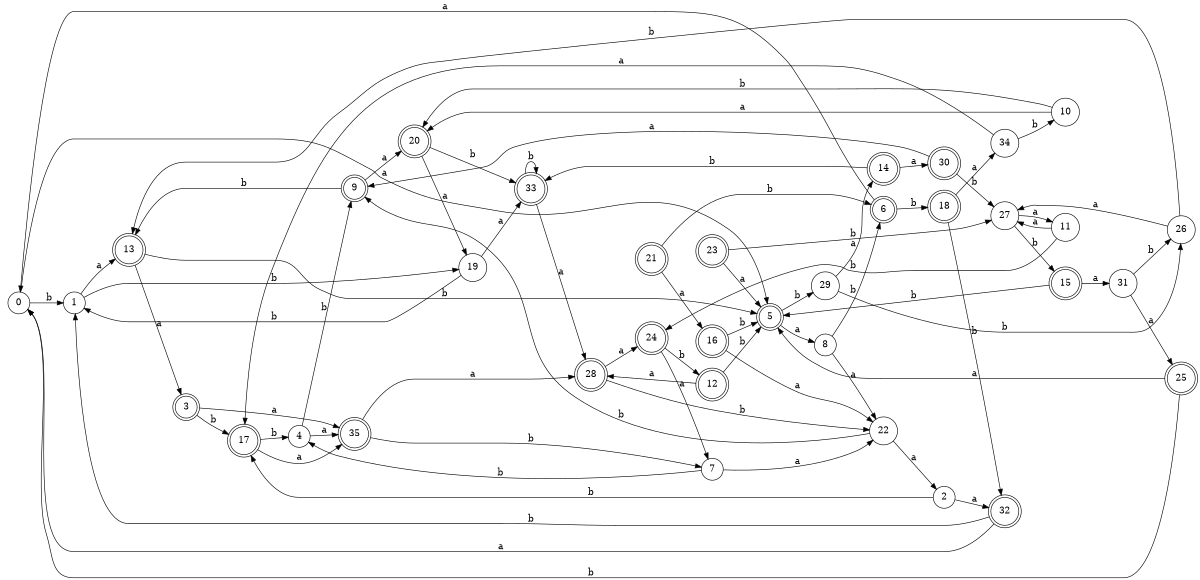 digraph n29_4 {
__start0 [label="" shape="none"];

rankdir=LR;
size="8,5";

s0 [style="filled", color="black", fillcolor="white" shape="circle", label="0"];
s1 [style="filled", color="black", fillcolor="white" shape="circle", label="1"];
s2 [style="filled", color="black", fillcolor="white" shape="circle", label="2"];
s3 [style="rounded,filled", color="black", fillcolor="white" shape="doublecircle", label="3"];
s4 [style="filled", color="black", fillcolor="white" shape="circle", label="4"];
s5 [style="rounded,filled", color="black", fillcolor="white" shape="doublecircle", label="5"];
s6 [style="rounded,filled", color="black", fillcolor="white" shape="doublecircle", label="6"];
s7 [style="filled", color="black", fillcolor="white" shape="circle", label="7"];
s8 [style="filled", color="black", fillcolor="white" shape="circle", label="8"];
s9 [style="rounded,filled", color="black", fillcolor="white" shape="doublecircle", label="9"];
s10 [style="filled", color="black", fillcolor="white" shape="circle", label="10"];
s11 [style="filled", color="black", fillcolor="white" shape="circle", label="11"];
s12 [style="rounded,filled", color="black", fillcolor="white" shape="doublecircle", label="12"];
s13 [style="rounded,filled", color="black", fillcolor="white" shape="doublecircle", label="13"];
s14 [style="rounded,filled", color="black", fillcolor="white" shape="doublecircle", label="14"];
s15 [style="rounded,filled", color="black", fillcolor="white" shape="doublecircle", label="15"];
s16 [style="rounded,filled", color="black", fillcolor="white" shape="doublecircle", label="16"];
s17 [style="rounded,filled", color="black", fillcolor="white" shape="doublecircle", label="17"];
s18 [style="rounded,filled", color="black", fillcolor="white" shape="doublecircle", label="18"];
s19 [style="filled", color="black", fillcolor="white" shape="circle", label="19"];
s20 [style="rounded,filled", color="black", fillcolor="white" shape="doublecircle", label="20"];
s21 [style="rounded,filled", color="black", fillcolor="white" shape="doublecircle", label="21"];
s22 [style="filled", color="black", fillcolor="white" shape="circle", label="22"];
s23 [style="rounded,filled", color="black", fillcolor="white" shape="doublecircle", label="23"];
s24 [style="rounded,filled", color="black", fillcolor="white" shape="doublecircle", label="24"];
s25 [style="rounded,filled", color="black", fillcolor="white" shape="doublecircle", label="25"];
s26 [style="filled", color="black", fillcolor="white" shape="circle", label="26"];
s27 [style="filled", color="black", fillcolor="white" shape="circle", label="27"];
s28 [style="rounded,filled", color="black", fillcolor="white" shape="doublecircle", label="28"];
s29 [style="filled", color="black", fillcolor="white" shape="circle", label="29"];
s30 [style="rounded,filled", color="black", fillcolor="white" shape="doublecircle", label="30"];
s31 [style="filled", color="black", fillcolor="white" shape="circle", label="31"];
s32 [style="rounded,filled", color="black", fillcolor="white" shape="doublecircle", label="32"];
s33 [style="rounded,filled", color="black", fillcolor="white" shape="doublecircle", label="33"];
s34 [style="filled", color="black", fillcolor="white" shape="circle", label="34"];
s35 [style="rounded,filled", color="black", fillcolor="white" shape="doublecircle", label="35"];
s0 -> s5 [label="a"];
s0 -> s1 [label="b"];
s1 -> s13 [label="a"];
s1 -> s19 [label="b"];
s2 -> s32 [label="a"];
s2 -> s17 [label="b"];
s3 -> s35 [label="a"];
s3 -> s17 [label="b"];
s4 -> s35 [label="a"];
s4 -> s9 [label="b"];
s5 -> s8 [label="a"];
s5 -> s29 [label="b"];
s6 -> s0 [label="a"];
s6 -> s18 [label="b"];
s7 -> s22 [label="a"];
s7 -> s4 [label="b"];
s8 -> s22 [label="a"];
s8 -> s6 [label="b"];
s9 -> s20 [label="a"];
s9 -> s13 [label="b"];
s10 -> s20 [label="a"];
s10 -> s20 [label="b"];
s11 -> s27 [label="a"];
s11 -> s24 [label="b"];
s12 -> s28 [label="a"];
s12 -> s5 [label="b"];
s13 -> s3 [label="a"];
s13 -> s5 [label="b"];
s14 -> s30 [label="a"];
s14 -> s33 [label="b"];
s15 -> s31 [label="a"];
s15 -> s5 [label="b"];
s16 -> s22 [label="a"];
s16 -> s5 [label="b"];
s17 -> s35 [label="a"];
s17 -> s4 [label="b"];
s18 -> s34 [label="a"];
s18 -> s32 [label="b"];
s19 -> s33 [label="a"];
s19 -> s1 [label="b"];
s20 -> s19 [label="a"];
s20 -> s33 [label="b"];
s21 -> s16 [label="a"];
s21 -> s6 [label="b"];
s22 -> s2 [label="a"];
s22 -> s9 [label="b"];
s23 -> s5 [label="a"];
s23 -> s27 [label="b"];
s24 -> s7 [label="a"];
s24 -> s12 [label="b"];
s25 -> s5 [label="a"];
s25 -> s0 [label="b"];
s26 -> s27 [label="a"];
s26 -> s13 [label="b"];
s27 -> s11 [label="a"];
s27 -> s15 [label="b"];
s28 -> s24 [label="a"];
s28 -> s22 [label="b"];
s29 -> s14 [label="a"];
s29 -> s26 [label="b"];
s30 -> s9 [label="a"];
s30 -> s27 [label="b"];
s31 -> s25 [label="a"];
s31 -> s26 [label="b"];
s32 -> s0 [label="a"];
s32 -> s1 [label="b"];
s33 -> s28 [label="a"];
s33 -> s33 [label="b"];
s34 -> s17 [label="a"];
s34 -> s10 [label="b"];
s35 -> s28 [label="a"];
s35 -> s7 [label="b"];

}